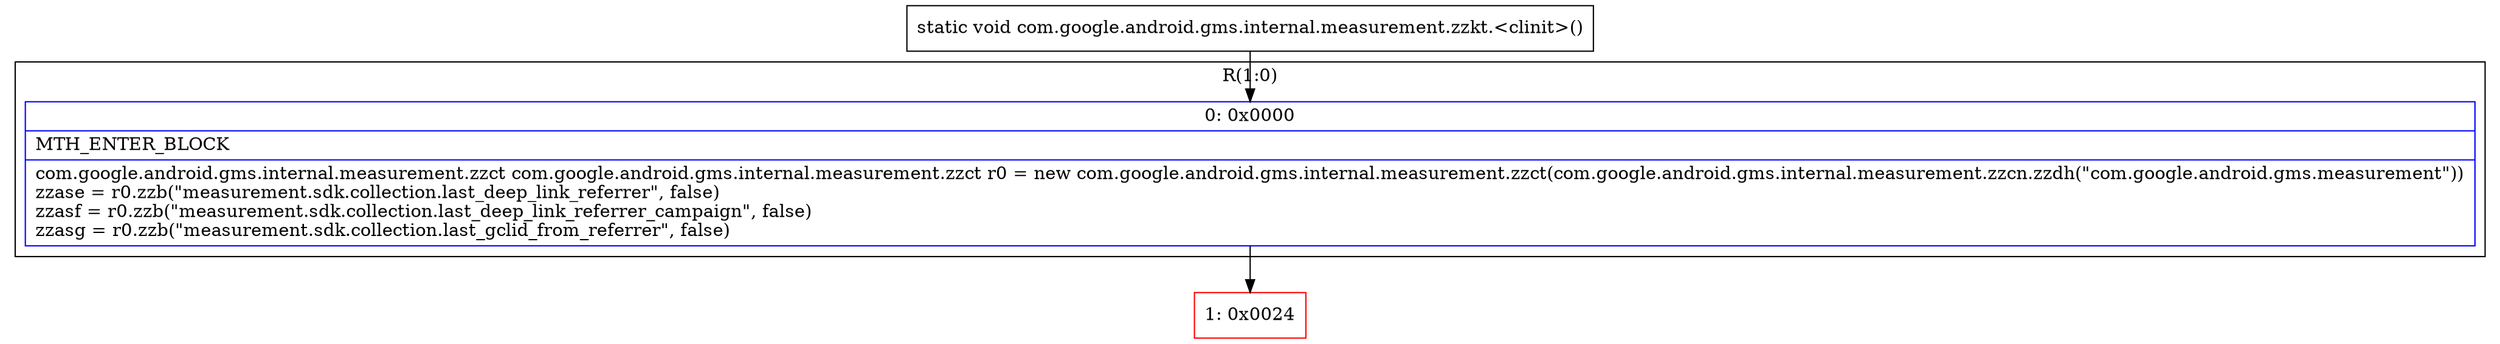 digraph "CFG forcom.google.android.gms.internal.measurement.zzkt.\<clinit\>()V" {
subgraph cluster_Region_835834502 {
label = "R(1:0)";
node [shape=record,color=blue];
Node_0 [shape=record,label="{0\:\ 0x0000|MTH_ENTER_BLOCK\l|com.google.android.gms.internal.measurement.zzct com.google.android.gms.internal.measurement.zzct r0 = new com.google.android.gms.internal.measurement.zzct(com.google.android.gms.internal.measurement.zzcn.zzdh(\"com.google.android.gms.measurement\"))\lzzase = r0.zzb(\"measurement.sdk.collection.last_deep_link_referrer\", false)\lzzasf = r0.zzb(\"measurement.sdk.collection.last_deep_link_referrer_campaign\", false)\lzzasg = r0.zzb(\"measurement.sdk.collection.last_gclid_from_referrer\", false)\l}"];
}
Node_1 [shape=record,color=red,label="{1\:\ 0x0024}"];
MethodNode[shape=record,label="{static void com.google.android.gms.internal.measurement.zzkt.\<clinit\>() }"];
MethodNode -> Node_0;
Node_0 -> Node_1;
}

